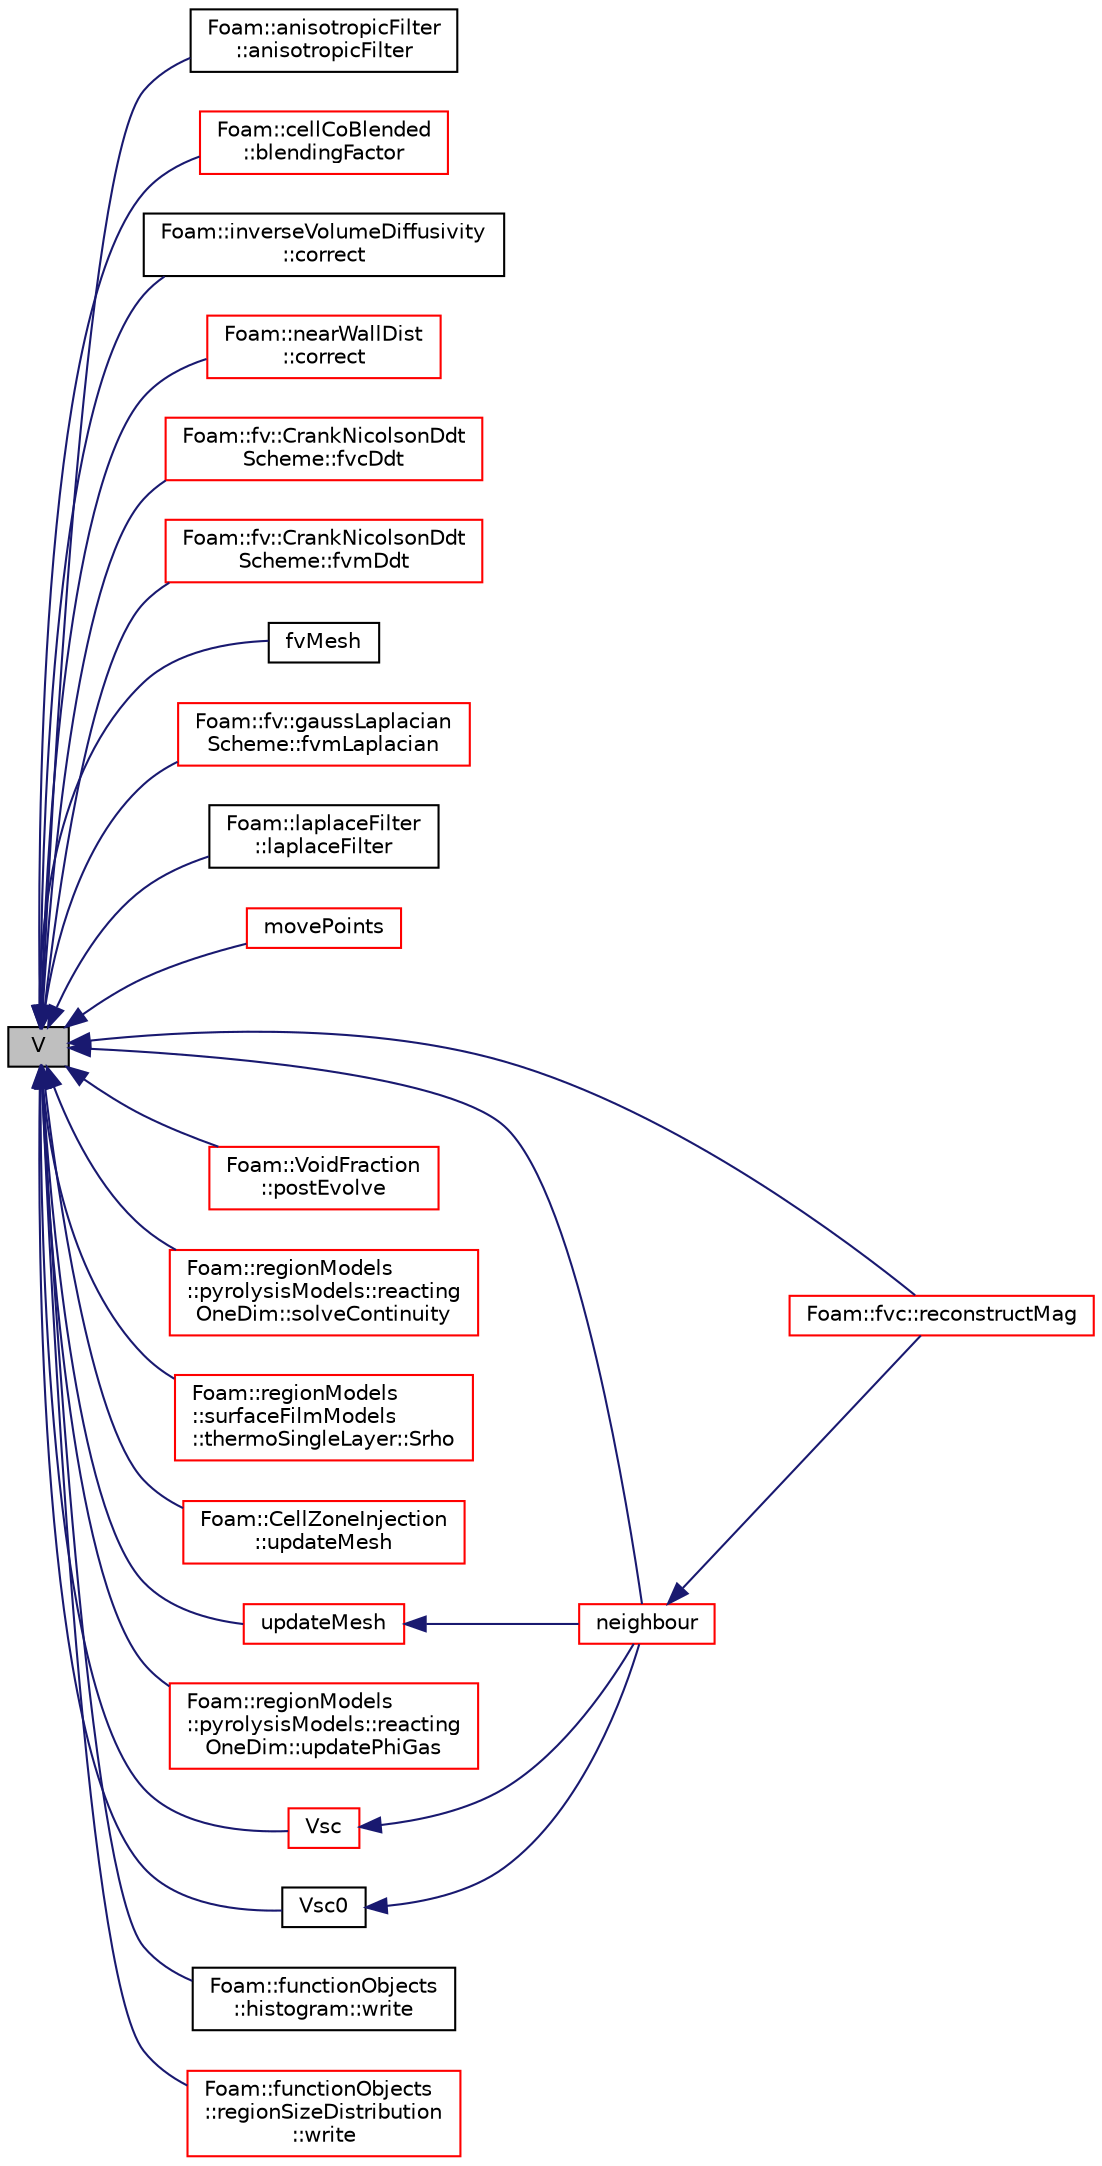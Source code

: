 digraph "V"
{
  bgcolor="transparent";
  edge [fontname="Helvetica",fontsize="10",labelfontname="Helvetica",labelfontsize="10"];
  node [fontname="Helvetica",fontsize="10",shape=record];
  rankdir="LR";
  Node1 [label="V",height=0.2,width=0.4,color="black", fillcolor="grey75", style="filled", fontcolor="black"];
  Node1 -> Node2 [dir="back",color="midnightblue",fontsize="10",style="solid",fontname="Helvetica"];
  Node2 [label="Foam::anisotropicFilter\l::anisotropicFilter",height=0.2,width=0.4,color="black",URL="$a00059.html#a1054a3bdd9be3f4b6109caf21ffcf3b9",tooltip="Construct from components. "];
  Node1 -> Node3 [dir="back",color="midnightblue",fontsize="10",style="solid",fontname="Helvetica"];
  Node3 [label="Foam::cellCoBlended\l::blendingFactor",height=0.2,width=0.4,color="red",URL="$a00206.html#a82617bba2d0f481ec5866b91793d5703",tooltip="Return the face-based blending factor. "];
  Node1 -> Node4 [dir="back",color="midnightblue",fontsize="10",style="solid",fontname="Helvetica"];
  Node4 [label="Foam::inverseVolumeDiffusivity\l::correct",height=0.2,width=0.4,color="black",URL="$a01195.html#a3ae44b28050c3aa494c1d8e18cf618c1",tooltip="Correct the motion diffusivity. "];
  Node1 -> Node5 [dir="back",color="midnightblue",fontsize="10",style="solid",fontname="Helvetica"];
  Node5 [label="Foam::nearWallDist\l::correct",height=0.2,width=0.4,color="red",URL="$a01620.html#a3ae44b28050c3aa494c1d8e18cf618c1",tooltip="Correct for mesh geom/topo changes. "];
  Node1 -> Node6 [dir="back",color="midnightblue",fontsize="10",style="solid",fontname="Helvetica"];
  Node6 [label="Foam::fv::CrankNicolsonDdt\lScheme::fvcDdt",height=0.2,width=0.4,color="red",URL="$a00439.html#a2b9a1541ce06c457e16e2cb676f67e46"];
  Node1 -> Node7 [dir="back",color="midnightblue",fontsize="10",style="solid",fontname="Helvetica"];
  Node7 [label="Foam::fv::CrankNicolsonDdt\lScheme::fvmDdt",height=0.2,width=0.4,color="red",URL="$a00439.html#a8602a98a4ac41054bb3dcf8adc93b94b"];
  Node1 -> Node8 [dir="back",color="midnightblue",fontsize="10",style="solid",fontname="Helvetica"];
  Node8 [label="fvMesh",height=0.2,width=0.4,color="black",URL="$a00892.html#a0c27d0e427e192f6dd4cd0efe7fb3baa",tooltip="Construct from IOobject. "];
  Node1 -> Node9 [dir="back",color="midnightblue",fontsize="10",style="solid",fontname="Helvetica"];
  Node9 [label="Foam::fv::gaussLaplacian\lScheme::fvmLaplacian",height=0.2,width=0.4,color="red",URL="$a00923.html#ac363258e34a38773cd5e029506a4b945"];
  Node1 -> Node10 [dir="back",color="midnightblue",fontsize="10",style="solid",fontname="Helvetica"];
  Node10 [label="Foam::laplaceFilter\l::laplaceFilter",height=0.2,width=0.4,color="black",URL="$a01299.html#a87f186f0b5de562cf1f79251fec52491",tooltip="Construct from components. "];
  Node1 -> Node11 [dir="back",color="midnightblue",fontsize="10",style="solid",fontname="Helvetica"];
  Node11 [label="movePoints",height=0.2,width=0.4,color="red",URL="$a00892.html#a3693c648bea2e99054cbbb75d4bf4e4d",tooltip="Move points, returns volumes swept by faces in motion. "];
  Node1 -> Node12 [dir="back",color="midnightblue",fontsize="10",style="solid",fontname="Helvetica"];
  Node12 [label="neighbour",height=0.2,width=0.4,color="red",URL="$a00892.html#a942a1cffef163625ee3408ae1f057dec",tooltip="Internal face neighbour. "];
  Node12 -> Node13 [dir="back",color="midnightblue",fontsize="10",style="solid",fontname="Helvetica"];
  Node13 [label="Foam::fvc::reconstructMag",height=0.2,width=0.4,color="red",URL="$a10972.html#a29cdad91ee3fc2ac251ac2b4872557da"];
  Node1 -> Node14 [dir="back",color="midnightblue",fontsize="10",style="solid",fontname="Helvetica"];
  Node14 [label="Foam::VoidFraction\l::postEvolve",height=0.2,width=0.4,color="red",URL="$a02922.html#a0bf23f36eb3424966e359419a566eb0a",tooltip="Post-evolve hook. "];
  Node1 -> Node13 [dir="back",color="midnightblue",fontsize="10",style="solid",fontname="Helvetica"];
  Node1 -> Node15 [dir="back",color="midnightblue",fontsize="10",style="solid",fontname="Helvetica"];
  Node15 [label="Foam::regionModels\l::pyrolysisModels::reacting\lOneDim::solveContinuity",height=0.2,width=0.4,color="red",URL="$a02147.html#a1a4c7f06441e29b9703723dfd2e5976d",tooltip="Solve continuity equation. "];
  Node1 -> Node16 [dir="back",color="midnightblue",fontsize="10",style="solid",fontname="Helvetica"];
  Node16 [label="Foam::regionModels\l::surfaceFilmModels\l::thermoSingleLayer::Srho",height=0.2,width=0.4,color="red",URL="$a02691.html#a0d934b56b1d65fceffbe07a692719aa2",tooltip="Return total mass source - Eulerian phase only. "];
  Node1 -> Node17 [dir="back",color="midnightblue",fontsize="10",style="solid",fontname="Helvetica"];
  Node17 [label="Foam::CellZoneInjection\l::updateMesh",height=0.2,width=0.4,color="red",URL="$a00243.html#ae5693a309a936ac1040dd48c2881677f",tooltip="Set injector locations when mesh is updated. "];
  Node1 -> Node18 [dir="back",color="midnightblue",fontsize="10",style="solid",fontname="Helvetica"];
  Node18 [label="updateMesh",height=0.2,width=0.4,color="red",URL="$a00892.html#a9c8cde0b192708d622d874f8cc2df66d",tooltip="Update mesh corresponding to the given map. "];
  Node18 -> Node12 [dir="back",color="midnightblue",fontsize="10",style="solid",fontname="Helvetica"];
  Node1 -> Node19 [dir="back",color="midnightblue",fontsize="10",style="solid",fontname="Helvetica"];
  Node19 [label="Foam::regionModels\l::pyrolysisModels::reacting\lOneDim::updatePhiGas",height=0.2,width=0.4,color="red",URL="$a02147.html#a7929b3edb2e13e93a3e98e85bfd45b43",tooltip="Update enthalpy flux for pyrolysis gases. "];
  Node1 -> Node20 [dir="back",color="midnightblue",fontsize="10",style="solid",fontname="Helvetica"];
  Node20 [label="Vsc",height=0.2,width=0.4,color="red",URL="$a00892.html#a7dc9aff275702593c6a5373330a5397f",tooltip="Return sub-cycle cell volumes. "];
  Node20 -> Node12 [dir="back",color="midnightblue",fontsize="10",style="solid",fontname="Helvetica"];
  Node1 -> Node21 [dir="back",color="midnightblue",fontsize="10",style="solid",fontname="Helvetica"];
  Node21 [label="Vsc0",height=0.2,width=0.4,color="black",URL="$a00892.html#a56b81decf9a2b36a2786e30ccb725f1e",tooltip="Return sub-cycl old-time cell volumes. "];
  Node21 -> Node12 [dir="back",color="midnightblue",fontsize="10",style="solid",fontname="Helvetica"];
  Node1 -> Node22 [dir="back",color="midnightblue",fontsize="10",style="solid",fontname="Helvetica"];
  Node22 [label="Foam::functionObjects\l::histogram::write",height=0.2,width=0.4,color="black",URL="$a01030.html#a926408c1fa3e88a4a831a20e8bcd04ce",tooltip="Calculate the histogram and write. "];
  Node1 -> Node23 [dir="back",color="midnightblue",fontsize="10",style="solid",fontname="Helvetica"];
  Node23 [label="Foam::functionObjects\l::regionSizeDistribution\l::write",height=0.2,width=0.4,color="red",URL="$a02203.html#a926408c1fa3e88a4a831a20e8bcd04ce",tooltip="Calculate the regionSizeDistribution and write. "];
}
